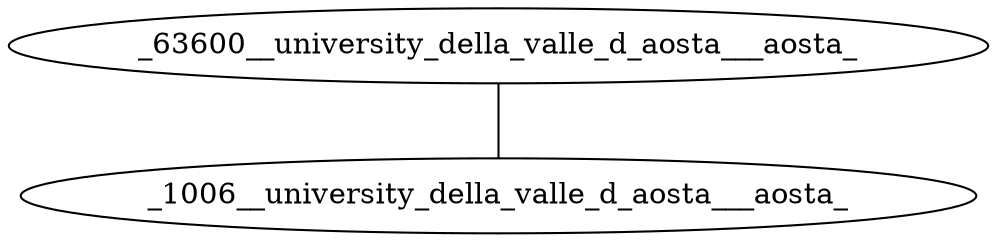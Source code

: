 graph {
_63600__university_della_valle_d_aosta___aosta_ -- _1006__university_della_valle_d_aosta___aosta_
}